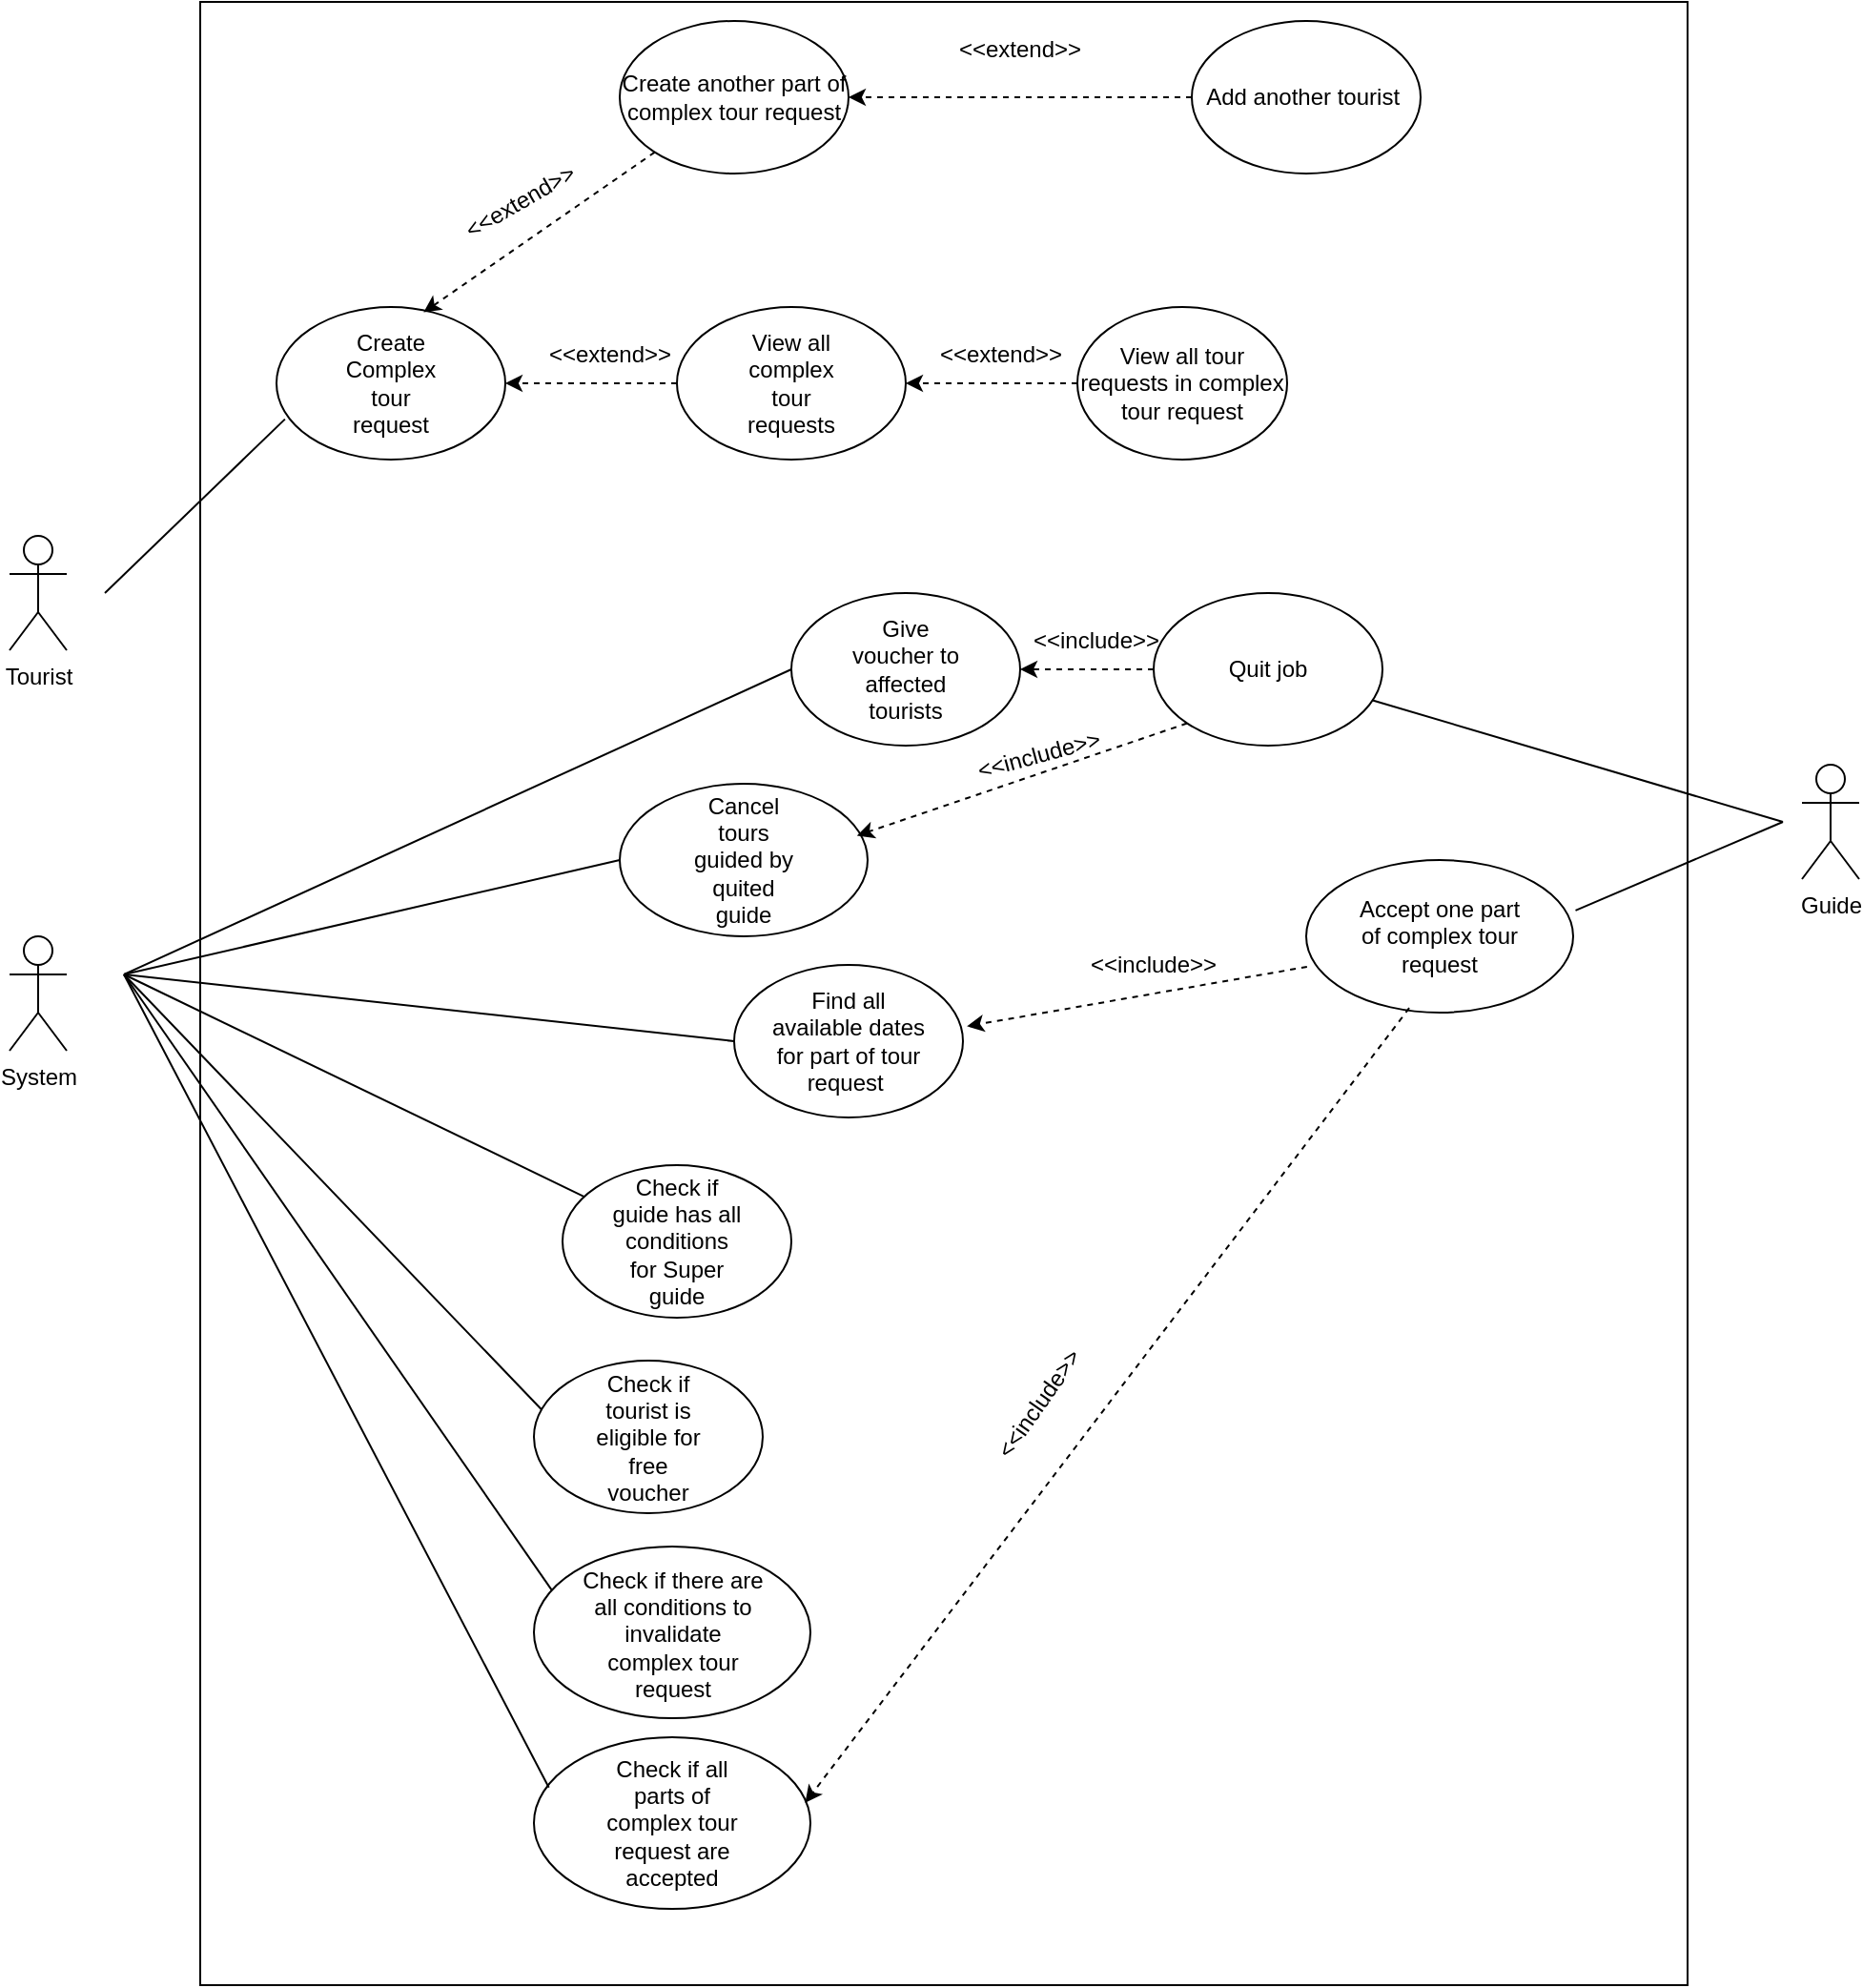 <mxfile version="24.4.8" type="device">
  <diagram name="Page-1" id="4JS9vkaPfXyqPh0Q_p2Q">
    <mxGraphModel dx="1050" dy="1630" grid="1" gridSize="10" guides="1" tooltips="1" connect="1" arrows="1" fold="1" page="1" pageScale="1" pageWidth="850" pageHeight="1100" math="0" shadow="0">
      <root>
        <mxCell id="0" />
        <mxCell id="1" parent="0" />
        <mxCell id="YYWawuFabs4Q9kmvaKkn-60" value="" style="rounded=0;whiteSpace=wrap;html=1;fillColor=none;" parent="1" vertex="1">
          <mxGeometry x="180" y="-20" width="780" height="1040" as="geometry" />
        </mxCell>
        <mxCell id="YYWawuFabs4Q9kmvaKkn-58" value="" style="ellipse;whiteSpace=wrap;html=1;" parent="1" vertex="1">
          <mxGeometry x="355" y="790" width="145" height="90" as="geometry" />
        </mxCell>
        <mxCell id="YYWawuFabs4Q9kmvaKkn-39" value="" style="ellipse;whiteSpace=wrap;html=1;" parent="1" vertex="1">
          <mxGeometry x="355" y="692.5" width="120" height="80" as="geometry" />
        </mxCell>
        <mxCell id="YYWawuFabs4Q9kmvaKkn-1" value="" style="ellipse;whiteSpace=wrap;html=1;" parent="1" vertex="1">
          <mxGeometry x="220" y="140" width="120" height="80" as="geometry" />
        </mxCell>
        <mxCell id="YYWawuFabs4Q9kmvaKkn-3" value="Tourist" style="shape=umlActor;verticalLabelPosition=bottom;verticalAlign=top;html=1;outlineConnect=0;" parent="1" vertex="1">
          <mxGeometry x="80" y="260" width="30" height="60" as="geometry" />
        </mxCell>
        <mxCell id="YYWawuFabs4Q9kmvaKkn-5" value="Guide" style="shape=umlActor;verticalLabelPosition=bottom;verticalAlign=top;html=1;outlineConnect=0;" parent="1" vertex="1">
          <mxGeometry x="1020" y="380" width="30" height="60" as="geometry" />
        </mxCell>
        <mxCell id="YYWawuFabs4Q9kmvaKkn-8" value="System" style="shape=umlActor;verticalLabelPosition=bottom;verticalAlign=top;html=1;outlineConnect=0;" parent="1" vertex="1">
          <mxGeometry x="80" y="470" width="30" height="60" as="geometry" />
        </mxCell>
        <mxCell id="YYWawuFabs4Q9kmvaKkn-9" value="Create Complex tour request" style="text;html=1;align=center;verticalAlign=middle;whiteSpace=wrap;rounded=0;" parent="1" vertex="1">
          <mxGeometry x="250" y="165" width="60" height="30" as="geometry" />
        </mxCell>
        <mxCell id="YYWawuFabs4Q9kmvaKkn-10" value="" style="endArrow=none;html=1;rounded=0;entryX=0.037;entryY=0.735;entryDx=0;entryDy=0;entryPerimeter=0;" parent="1" target="YYWawuFabs4Q9kmvaKkn-1" edge="1">
          <mxGeometry width="50" height="50" relative="1" as="geometry">
            <mxPoint x="130" y="290" as="sourcePoint" />
            <mxPoint x="190" y="210" as="targetPoint" />
          </mxGeometry>
        </mxCell>
        <mxCell id="YYWawuFabs4Q9kmvaKkn-13" value="" style="html=1;labelBackgroundColor=#ffffff;startArrow=none;startFill=0;startSize=6;endArrow=classic;endFill=1;endSize=6;jettySize=auto;orthogonalLoop=1;strokeWidth=1;dashed=1;fontSize=14;rounded=0;entryX=1;entryY=0.5;entryDx=0;entryDy=0;exitX=0;exitY=0.5;exitDx=0;exitDy=0;" parent="1" source="YYWawuFabs4Q9kmvaKkn-15" target="YYWawuFabs4Q9kmvaKkn-1" edge="1">
          <mxGeometry width="60" height="60" relative="1" as="geometry">
            <mxPoint x="430" y="180" as="sourcePoint" />
            <mxPoint x="350" y="185" as="targetPoint" />
          </mxGeometry>
        </mxCell>
        <mxCell id="YYWawuFabs4Q9kmvaKkn-14" value="&amp;lt;&amp;lt;extend&amp;gt;&amp;gt;" style="text;html=1;align=center;verticalAlign=middle;whiteSpace=wrap;rounded=0;" parent="1" vertex="1">
          <mxGeometry x="365" y="150" width="60" height="30" as="geometry" />
        </mxCell>
        <mxCell id="YYWawuFabs4Q9kmvaKkn-15" value="" style="ellipse;whiteSpace=wrap;html=1;" parent="1" vertex="1">
          <mxGeometry x="430" y="140" width="120" height="80" as="geometry" />
        </mxCell>
        <mxCell id="YYWawuFabs4Q9kmvaKkn-16" value="View all complex tour requests" style="text;html=1;align=center;verticalAlign=middle;whiteSpace=wrap;rounded=0;" parent="1" vertex="1">
          <mxGeometry x="460" y="165" width="60" height="30" as="geometry" />
        </mxCell>
        <mxCell id="YYWawuFabs4Q9kmvaKkn-17" value="" style="html=1;labelBackgroundColor=#ffffff;startArrow=none;startFill=0;startSize=6;endArrow=classic;endFill=1;endSize=6;jettySize=auto;orthogonalLoop=1;strokeWidth=1;dashed=1;fontSize=14;rounded=0;entryX=1;entryY=0.5;entryDx=0;entryDy=0;exitX=0;exitY=0.5;exitDx=0;exitDy=0;" parent="1" source="YYWawuFabs4Q9kmvaKkn-19" target="YYWawuFabs4Q9kmvaKkn-15" edge="1">
          <mxGeometry width="60" height="60" relative="1" as="geometry">
            <mxPoint x="640" y="180" as="sourcePoint" />
            <mxPoint x="570" y="179" as="targetPoint" />
          </mxGeometry>
        </mxCell>
        <mxCell id="YYWawuFabs4Q9kmvaKkn-18" value="&amp;lt;&amp;lt;extend&amp;gt;&amp;gt;" style="text;html=1;align=center;verticalAlign=middle;whiteSpace=wrap;rounded=0;" parent="1" vertex="1">
          <mxGeometry x="570" y="150" width="60" height="30" as="geometry" />
        </mxCell>
        <mxCell id="YYWawuFabs4Q9kmvaKkn-19" value="View all tour requests in complex tour request" style="ellipse;whiteSpace=wrap;html=1;" parent="1" vertex="1">
          <mxGeometry x="640" y="140" width="110" height="80" as="geometry" />
        </mxCell>
        <mxCell id="YYWawuFabs4Q9kmvaKkn-21" value="" style="endArrow=none;html=1;rounded=0;entryX=0;entryY=0.5;entryDx=0;entryDy=0;" parent="1" target="YYWawuFabs4Q9kmvaKkn-22" edge="1">
          <mxGeometry width="50" height="50" relative="1" as="geometry">
            <mxPoint x="140" y="490" as="sourcePoint" />
            <mxPoint x="220" y="505" as="targetPoint" />
          </mxGeometry>
        </mxCell>
        <mxCell id="YYWawuFabs4Q9kmvaKkn-22" value="" style="ellipse;whiteSpace=wrap;html=1;" parent="1" vertex="1">
          <mxGeometry x="400" y="390" width="130" height="80" as="geometry" />
        </mxCell>
        <mxCell id="YYWawuFabs4Q9kmvaKkn-23" value="Check if there are all conditions to invalidate complex tour request" style="text;html=1;align=center;verticalAlign=middle;whiteSpace=wrap;rounded=0;" parent="1" vertex="1">
          <mxGeometry x="377.5" y="810" width="100" height="52.5" as="geometry" />
        </mxCell>
        <mxCell id="YYWawuFabs4Q9kmvaKkn-24" value="" style="ellipse;whiteSpace=wrap;html=1;" parent="1" vertex="1">
          <mxGeometry x="460" y="485" width="120" height="80" as="geometry" />
        </mxCell>
        <mxCell id="YYWawuFabs4Q9kmvaKkn-25" value="" style="endArrow=none;html=1;rounded=0;entryX=0;entryY=0.5;entryDx=0;entryDy=0;" parent="1" target="YYWawuFabs4Q9kmvaKkn-24" edge="1">
          <mxGeometry width="50" height="50" relative="1" as="geometry">
            <mxPoint x="140" y="490" as="sourcePoint" />
            <mxPoint x="252" y="459" as="targetPoint" />
          </mxGeometry>
        </mxCell>
        <mxCell id="YYWawuFabs4Q9kmvaKkn-27" value="Check if tourist is eligible for free voucher" style="text;html=1;align=center;verticalAlign=middle;whiteSpace=wrap;rounded=0;" parent="1" vertex="1">
          <mxGeometry x="385" y="717.5" width="60" height="30" as="geometry" />
        </mxCell>
        <mxCell id="YYWawuFabs4Q9kmvaKkn-29" value="" style="endArrow=none;html=1;rounded=0;" parent="1" target="YYWawuFabs4Q9kmvaKkn-30" edge="1">
          <mxGeometry width="50" height="50" relative="1" as="geometry">
            <mxPoint x="1010" y="410" as="sourcePoint" />
            <mxPoint x="890" y="410" as="targetPoint" />
          </mxGeometry>
        </mxCell>
        <mxCell id="YYWawuFabs4Q9kmvaKkn-30" value="" style="ellipse;whiteSpace=wrap;html=1;" parent="1" vertex="1">
          <mxGeometry x="680" y="290" width="120" height="80" as="geometry" />
        </mxCell>
        <mxCell id="YYWawuFabs4Q9kmvaKkn-31" value="Quit job" style="text;html=1;align=center;verticalAlign=middle;whiteSpace=wrap;rounded=0;" parent="1" vertex="1">
          <mxGeometry x="710" y="315" width="60" height="30" as="geometry" />
        </mxCell>
        <mxCell id="YYWawuFabs4Q9kmvaKkn-32" value="" style="html=1;labelBackgroundColor=#ffffff;startArrow=none;startFill=0;startSize=6;endArrow=classic;endFill=1;endSize=6;jettySize=auto;orthogonalLoop=1;strokeWidth=1;dashed=1;fontSize=14;rounded=0;exitX=0;exitY=0.5;exitDx=0;exitDy=0;" parent="1" source="YYWawuFabs4Q9kmvaKkn-30" target="YYWawuFabs4Q9kmvaKkn-34" edge="1">
          <mxGeometry width="60" height="60" relative="1" as="geometry">
            <mxPoint x="650" y="329.5" as="sourcePoint" />
            <mxPoint x="600" y="330" as="targetPoint" />
          </mxGeometry>
        </mxCell>
        <mxCell id="YYWawuFabs4Q9kmvaKkn-34" value="" style="ellipse;whiteSpace=wrap;html=1;" parent="1" vertex="1">
          <mxGeometry x="490" y="290" width="120" height="80" as="geometry" />
        </mxCell>
        <mxCell id="YYWawuFabs4Q9kmvaKkn-35" value="Give voucher to affected tourists" style="text;html=1;align=center;verticalAlign=middle;whiteSpace=wrap;rounded=0;" parent="1" vertex="1">
          <mxGeometry x="520" y="315" width="60" height="30" as="geometry" />
        </mxCell>
        <mxCell id="YYWawuFabs4Q9kmvaKkn-37" value="" style="endArrow=none;html=1;rounded=0;entryX=0;entryY=0.5;entryDx=0;entryDy=0;" parent="1" target="YYWawuFabs4Q9kmvaKkn-34" edge="1">
          <mxGeometry width="50" height="50" relative="1" as="geometry">
            <mxPoint x="140" y="490" as="sourcePoint" />
            <mxPoint x="250" y="450" as="targetPoint" />
          </mxGeometry>
        </mxCell>
        <mxCell id="YYWawuFabs4Q9kmvaKkn-38" value="&amp;lt;&amp;lt;include&amp;gt;&amp;gt;" style="text;html=1;align=center;verticalAlign=middle;whiteSpace=wrap;rounded=0;" parent="1" vertex="1">
          <mxGeometry x="620" y="300" width="60" height="30" as="geometry" />
        </mxCell>
        <mxCell id="YYWawuFabs4Q9kmvaKkn-40" value="Cancel tours guided by quited guide" style="text;html=1;align=center;verticalAlign=middle;whiteSpace=wrap;rounded=0;" parent="1" vertex="1">
          <mxGeometry x="435" y="415" width="60" height="30" as="geometry" />
        </mxCell>
        <mxCell id="YYWawuFabs4Q9kmvaKkn-41" value="" style="endArrow=none;html=1;rounded=0;entryX=0.033;entryY=0.32;entryDx=0;entryDy=0;entryPerimeter=0;" parent="1" target="YYWawuFabs4Q9kmvaKkn-39" edge="1">
          <mxGeometry width="50" height="50" relative="1" as="geometry">
            <mxPoint x="140" y="490" as="sourcePoint" />
            <mxPoint x="300" y="588" as="targetPoint" />
          </mxGeometry>
        </mxCell>
        <mxCell id="YYWawuFabs4Q9kmvaKkn-42" value="" style="html=1;labelBackgroundColor=#ffffff;startArrow=none;startFill=0;startSize=6;endArrow=classic;endFill=1;endSize=6;jettySize=auto;orthogonalLoop=1;strokeWidth=1;dashed=1;fontSize=14;rounded=0;entryX=0.957;entryY=0.34;entryDx=0;entryDy=0;exitX=0;exitY=1;exitDx=0;exitDy=0;entryPerimeter=0;" parent="1" source="YYWawuFabs4Q9kmvaKkn-30" target="YYWawuFabs4Q9kmvaKkn-22" edge="1">
          <mxGeometry width="60" height="60" relative="1" as="geometry">
            <mxPoint x="580" y="525" as="sourcePoint" />
            <mxPoint x="490" y="525" as="targetPoint" />
          </mxGeometry>
        </mxCell>
        <mxCell id="YYWawuFabs4Q9kmvaKkn-43" value="&amp;lt;&amp;lt;include&amp;gt;&amp;gt;" style="text;html=1;align=center;verticalAlign=middle;whiteSpace=wrap;rounded=0;rotation=-15;" parent="1" vertex="1">
          <mxGeometry x="590" y="360" width="60" height="30" as="geometry" />
        </mxCell>
        <mxCell id="YYWawuFabs4Q9kmvaKkn-44" value="" style="ellipse;whiteSpace=wrap;html=1;" parent="1" vertex="1">
          <mxGeometry x="370" y="590" width="120" height="80" as="geometry" />
        </mxCell>
        <mxCell id="YYWawuFabs4Q9kmvaKkn-45" value="Check if guide has all conditions for Super guide" style="text;html=1;align=center;verticalAlign=middle;whiteSpace=wrap;rounded=0;" parent="1" vertex="1">
          <mxGeometry x="395" y="615" width="70" height="30" as="geometry" />
        </mxCell>
        <mxCell id="YYWawuFabs4Q9kmvaKkn-46" value="" style="endArrow=none;html=1;rounded=0;" parent="1" target="YYWawuFabs4Q9kmvaKkn-44" edge="1">
          <mxGeometry width="50" height="50" relative="1" as="geometry">
            <mxPoint x="140" y="490" as="sourcePoint" />
            <mxPoint x="340" y="641" as="targetPoint" />
          </mxGeometry>
        </mxCell>
        <mxCell id="YYWawuFabs4Q9kmvaKkn-52" value="" style="ellipse;whiteSpace=wrap;html=1;" parent="1" vertex="1">
          <mxGeometry x="760" y="430" width="140" height="80" as="geometry" />
        </mxCell>
        <mxCell id="YYWawuFabs4Q9kmvaKkn-53" value="Accept one part of complex tour request" style="text;html=1;align=center;verticalAlign=middle;whiteSpace=wrap;rounded=0;" parent="1" vertex="1">
          <mxGeometry x="785" y="455" width="90" height="30" as="geometry" />
        </mxCell>
        <mxCell id="YYWawuFabs4Q9kmvaKkn-54" value="" style="endArrow=none;html=1;rounded=0;entryX=1.009;entryY=0.33;entryDx=0;entryDy=0;entryPerimeter=0;" parent="1" target="YYWawuFabs4Q9kmvaKkn-52" edge="1">
          <mxGeometry width="50" height="50" relative="1" as="geometry">
            <mxPoint x="1010" y="410" as="sourcePoint" />
            <mxPoint x="806" y="355" as="targetPoint" />
          </mxGeometry>
        </mxCell>
        <mxCell id="YYWawuFabs4Q9kmvaKkn-55" value="Find all available dates for part of tour request&amp;nbsp;" style="text;html=1;align=center;verticalAlign=middle;whiteSpace=wrap;rounded=0;" parent="1" vertex="1">
          <mxGeometry x="475" y="510" width="90" height="30" as="geometry" />
        </mxCell>
        <mxCell id="YYWawuFabs4Q9kmvaKkn-56" value="" style="html=1;labelBackgroundColor=#ffffff;startArrow=none;startFill=0;startSize=6;endArrow=classic;endFill=1;endSize=6;jettySize=auto;orthogonalLoop=1;strokeWidth=1;dashed=1;fontSize=14;rounded=0;entryX=1.017;entryY=0.402;entryDx=0;entryDy=0;exitX=0.003;exitY=0.7;exitDx=0;exitDy=0;entryPerimeter=0;exitPerimeter=0;" parent="1" source="YYWawuFabs4Q9kmvaKkn-52" target="YYWawuFabs4Q9kmvaKkn-24" edge="1">
          <mxGeometry width="60" height="60" relative="1" as="geometry">
            <mxPoint x="750" y="430" as="sourcePoint" />
            <mxPoint x="580" y="495" as="targetPoint" />
          </mxGeometry>
        </mxCell>
        <mxCell id="YYWawuFabs4Q9kmvaKkn-57" value="&amp;lt;&amp;lt;include&amp;gt;&amp;gt;" style="text;html=1;align=center;verticalAlign=middle;whiteSpace=wrap;rounded=0;rotation=0;" parent="1" vertex="1">
          <mxGeometry x="650" y="470" width="60" height="30" as="geometry" />
        </mxCell>
        <mxCell id="YYWawuFabs4Q9kmvaKkn-59" value="" style="endArrow=none;html=1;rounded=0;entryX=0.065;entryY=0.255;entryDx=0;entryDy=0;entryPerimeter=0;" parent="1" target="YYWawuFabs4Q9kmvaKkn-58" edge="1">
          <mxGeometry width="50" height="50" relative="1" as="geometry">
            <mxPoint x="140" y="490" as="sourcePoint" />
            <mxPoint x="620" y="610" as="targetPoint" />
          </mxGeometry>
        </mxCell>
        <mxCell id="YYWawuFabs4Q9kmvaKkn-67" value="" style="ellipse;whiteSpace=wrap;html=1;" parent="1" vertex="1">
          <mxGeometry x="355" y="890" width="145" height="90" as="geometry" />
        </mxCell>
        <mxCell id="YYWawuFabs4Q9kmvaKkn-68" value="" style="endArrow=none;html=1;rounded=0;entryX=0.054;entryY=0.293;entryDx=0;entryDy=0;entryPerimeter=0;" parent="1" target="YYWawuFabs4Q9kmvaKkn-67" edge="1">
          <mxGeometry width="50" height="50" relative="1" as="geometry">
            <mxPoint x="140" y="490" as="sourcePoint" />
            <mxPoint x="374" y="823" as="targetPoint" />
          </mxGeometry>
        </mxCell>
        <mxCell id="YYWawuFabs4Q9kmvaKkn-69" value="Check if all parts of complex tour request are accepted" style="text;html=1;align=center;verticalAlign=middle;whiteSpace=wrap;rounded=0;" parent="1" vertex="1">
          <mxGeometry x="385" y="920" width="85" height="30" as="geometry" />
        </mxCell>
        <mxCell id="5htlpPcBGPJlswbUN-kt-4" value="" style="html=1;labelBackgroundColor=#ffffff;startArrow=none;startFill=0;startSize=6;endArrow=classic;endFill=1;endSize=6;jettySize=auto;orthogonalLoop=1;strokeWidth=1;dashed=1;fontSize=14;rounded=0;entryX=0.643;entryY=0.035;entryDx=0;entryDy=0;entryPerimeter=0;" edge="1" parent="1" source="5htlpPcBGPJlswbUN-kt-5" target="YYWawuFabs4Q9kmvaKkn-1">
          <mxGeometry width="60" height="60" relative="1" as="geometry">
            <mxPoint x="470" y="40" as="sourcePoint" />
            <mxPoint x="301" y="99" as="targetPoint" />
          </mxGeometry>
        </mxCell>
        <mxCell id="5htlpPcBGPJlswbUN-kt-5" value="Create another part of complex tour request" style="ellipse;whiteSpace=wrap;html=1;" vertex="1" parent="1">
          <mxGeometry x="400" y="-10" width="120" height="80" as="geometry" />
        </mxCell>
        <mxCell id="5htlpPcBGPJlswbUN-kt-6" value="&amp;lt;&amp;lt;extend&amp;gt;&amp;gt;" style="text;html=1;align=center;verticalAlign=middle;whiteSpace=wrap;rounded=0;rotation=-30;" vertex="1" parent="1">
          <mxGeometry x="317.5" y="70" width="60" height="30" as="geometry" />
        </mxCell>
        <mxCell id="5htlpPcBGPJlswbUN-kt-7" value="" style="html=1;labelBackgroundColor=#ffffff;startArrow=none;startFill=0;startSize=6;endArrow=classic;endFill=1;endSize=6;jettySize=auto;orthogonalLoop=1;strokeWidth=1;dashed=1;fontSize=14;rounded=0;entryX=0.981;entryY=0.382;entryDx=0;entryDy=0;exitX=0.386;exitY=0.97;exitDx=0;exitDy=0;entryPerimeter=0;exitPerimeter=0;" edge="1" parent="1" source="YYWawuFabs4Q9kmvaKkn-52" target="YYWawuFabs4Q9kmvaKkn-67">
          <mxGeometry width="60" height="60" relative="1" as="geometry">
            <mxPoint x="708" y="692.5" as="sourcePoint" />
            <mxPoint x="530" y="723.5" as="targetPoint" />
          </mxGeometry>
        </mxCell>
        <mxCell id="5htlpPcBGPJlswbUN-kt-8" value="&amp;lt;&amp;lt;include&amp;gt;&amp;gt;" style="text;html=1;align=center;verticalAlign=middle;whiteSpace=wrap;rounded=0;rotation=-55;" vertex="1" parent="1">
          <mxGeometry x="590" y="700" width="60" height="30" as="geometry" />
        </mxCell>
        <mxCell id="5htlpPcBGPJlswbUN-kt-9" value="" style="html=1;labelBackgroundColor=#ffffff;startArrow=none;startFill=0;startSize=6;endArrow=classic;endFill=1;endSize=6;jettySize=auto;orthogonalLoop=1;strokeWidth=1;dashed=1;fontSize=14;rounded=0;exitX=0;exitY=0.5;exitDx=0;exitDy=0;" edge="1" parent="1" source="5htlpPcBGPJlswbUN-kt-10" target="5htlpPcBGPJlswbUN-kt-5">
          <mxGeometry width="60" height="60" relative="1" as="geometry">
            <mxPoint x="660.5" y="-10" as="sourcePoint" />
            <mxPoint x="539.5" y="74" as="targetPoint" />
          </mxGeometry>
        </mxCell>
        <mxCell id="5htlpPcBGPJlswbUN-kt-10" value="Add another tourist&amp;nbsp;" style="ellipse;whiteSpace=wrap;html=1;" vertex="1" parent="1">
          <mxGeometry x="700" y="-10" width="120" height="80" as="geometry" />
        </mxCell>
        <mxCell id="5htlpPcBGPJlswbUN-kt-11" value="&amp;lt;&amp;lt;extend&amp;gt;&amp;gt;" style="text;html=1;align=center;verticalAlign=middle;whiteSpace=wrap;rounded=0;rotation=0;" vertex="1" parent="1">
          <mxGeometry x="580.001" y="-10.0" width="60" height="30" as="geometry" />
        </mxCell>
      </root>
    </mxGraphModel>
  </diagram>
</mxfile>
